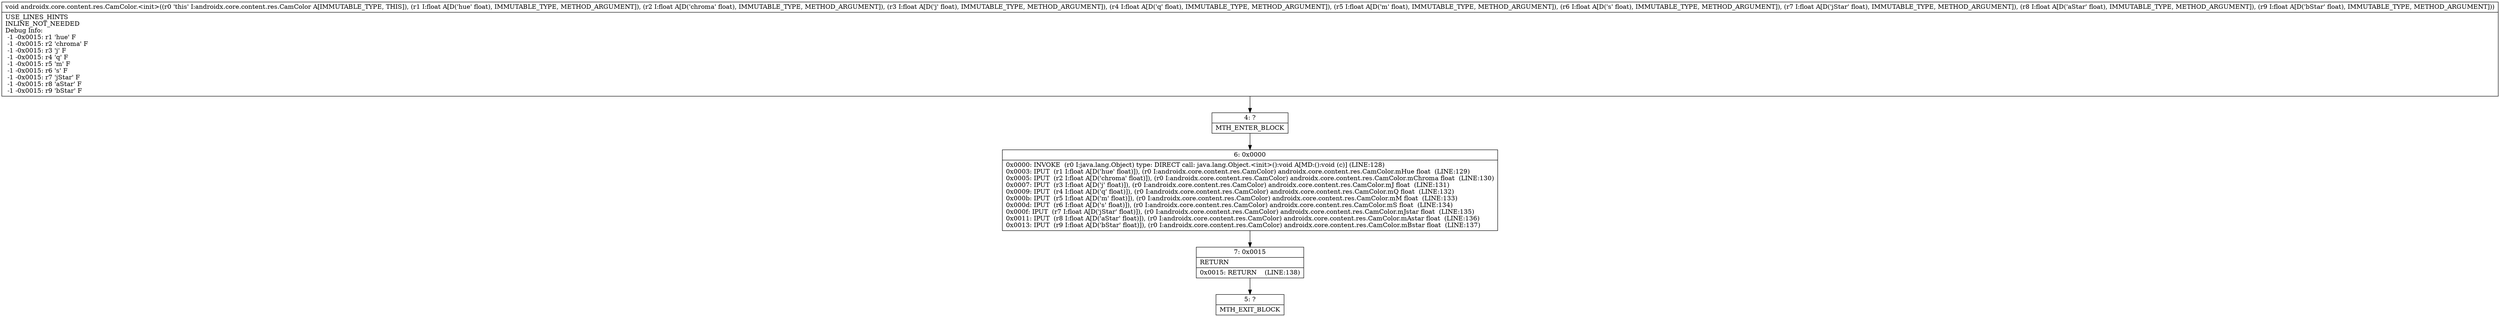 digraph "CFG forandroidx.core.content.res.CamColor.\<init\>(FFFFFFFFF)V" {
Node_4 [shape=record,label="{4\:\ ?|MTH_ENTER_BLOCK\l}"];
Node_6 [shape=record,label="{6\:\ 0x0000|0x0000: INVOKE  (r0 I:java.lang.Object) type: DIRECT call: java.lang.Object.\<init\>():void A[MD:():void (c)] (LINE:128)\l0x0003: IPUT  (r1 I:float A[D('hue' float)]), (r0 I:androidx.core.content.res.CamColor) androidx.core.content.res.CamColor.mHue float  (LINE:129)\l0x0005: IPUT  (r2 I:float A[D('chroma' float)]), (r0 I:androidx.core.content.res.CamColor) androidx.core.content.res.CamColor.mChroma float  (LINE:130)\l0x0007: IPUT  (r3 I:float A[D('j' float)]), (r0 I:androidx.core.content.res.CamColor) androidx.core.content.res.CamColor.mJ float  (LINE:131)\l0x0009: IPUT  (r4 I:float A[D('q' float)]), (r0 I:androidx.core.content.res.CamColor) androidx.core.content.res.CamColor.mQ float  (LINE:132)\l0x000b: IPUT  (r5 I:float A[D('m' float)]), (r0 I:androidx.core.content.res.CamColor) androidx.core.content.res.CamColor.mM float  (LINE:133)\l0x000d: IPUT  (r6 I:float A[D('s' float)]), (r0 I:androidx.core.content.res.CamColor) androidx.core.content.res.CamColor.mS float  (LINE:134)\l0x000f: IPUT  (r7 I:float A[D('jStar' float)]), (r0 I:androidx.core.content.res.CamColor) androidx.core.content.res.CamColor.mJstar float  (LINE:135)\l0x0011: IPUT  (r8 I:float A[D('aStar' float)]), (r0 I:androidx.core.content.res.CamColor) androidx.core.content.res.CamColor.mAstar float  (LINE:136)\l0x0013: IPUT  (r9 I:float A[D('bStar' float)]), (r0 I:androidx.core.content.res.CamColor) androidx.core.content.res.CamColor.mBstar float  (LINE:137)\l}"];
Node_7 [shape=record,label="{7\:\ 0x0015|RETURN\l|0x0015: RETURN    (LINE:138)\l}"];
Node_5 [shape=record,label="{5\:\ ?|MTH_EXIT_BLOCK\l}"];
MethodNode[shape=record,label="{void androidx.core.content.res.CamColor.\<init\>((r0 'this' I:androidx.core.content.res.CamColor A[IMMUTABLE_TYPE, THIS]), (r1 I:float A[D('hue' float), IMMUTABLE_TYPE, METHOD_ARGUMENT]), (r2 I:float A[D('chroma' float), IMMUTABLE_TYPE, METHOD_ARGUMENT]), (r3 I:float A[D('j' float), IMMUTABLE_TYPE, METHOD_ARGUMENT]), (r4 I:float A[D('q' float), IMMUTABLE_TYPE, METHOD_ARGUMENT]), (r5 I:float A[D('m' float), IMMUTABLE_TYPE, METHOD_ARGUMENT]), (r6 I:float A[D('s' float), IMMUTABLE_TYPE, METHOD_ARGUMENT]), (r7 I:float A[D('jStar' float), IMMUTABLE_TYPE, METHOD_ARGUMENT]), (r8 I:float A[D('aStar' float), IMMUTABLE_TYPE, METHOD_ARGUMENT]), (r9 I:float A[D('bStar' float), IMMUTABLE_TYPE, METHOD_ARGUMENT]))  | USE_LINES_HINTS\lINLINE_NOT_NEEDED\lDebug Info:\l  \-1 \-0x0015: r1 'hue' F\l  \-1 \-0x0015: r2 'chroma' F\l  \-1 \-0x0015: r3 'j' F\l  \-1 \-0x0015: r4 'q' F\l  \-1 \-0x0015: r5 'm' F\l  \-1 \-0x0015: r6 's' F\l  \-1 \-0x0015: r7 'jStar' F\l  \-1 \-0x0015: r8 'aStar' F\l  \-1 \-0x0015: r9 'bStar' F\l}"];
MethodNode -> Node_4;Node_4 -> Node_6;
Node_6 -> Node_7;
Node_7 -> Node_5;
}

